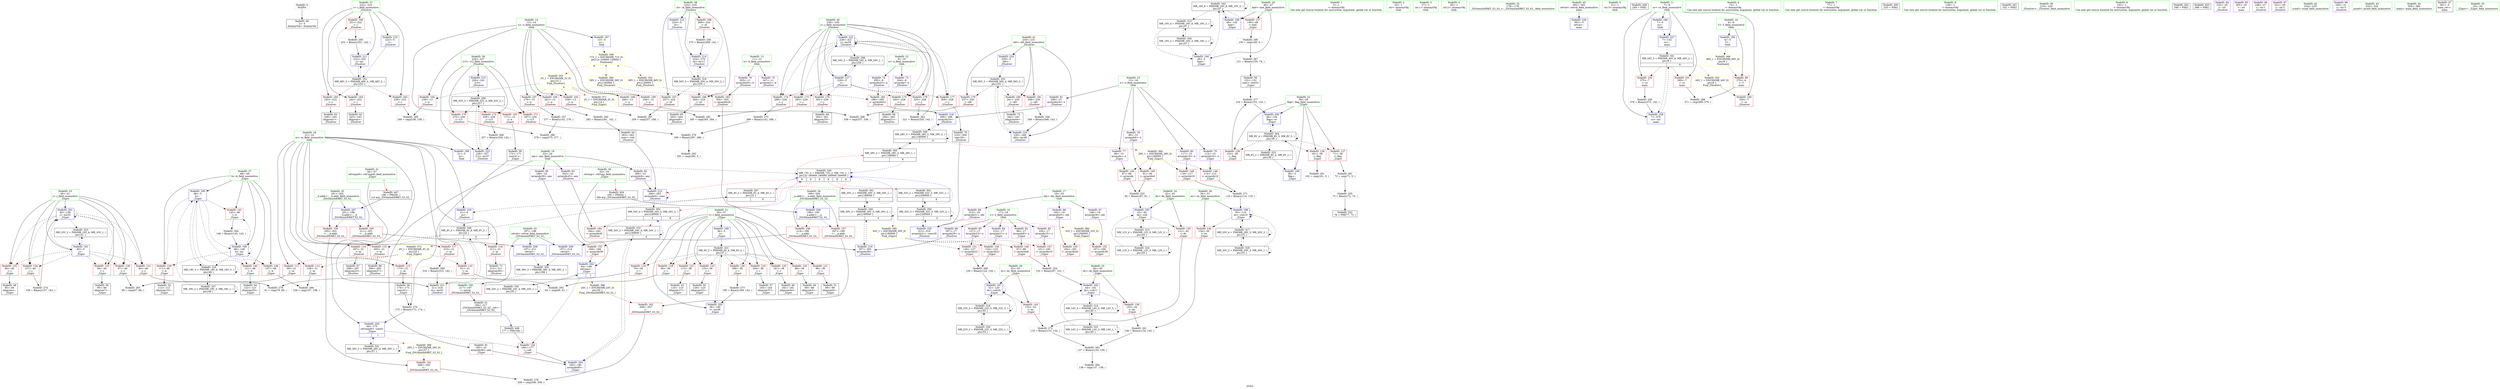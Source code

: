 digraph "SVFG" {
	label="SVFG";

	Node0x55a63bb6c950 [shape=record,color=grey,label="{NodeID: 0\nNullPtr}"];
	Node0x55a63bb6c950 -> Node0x55a63bb9ac70[style=solid];
	Node0x55a63bbcc110 [shape=record,color=yellow,style=double,label="{NodeID: 360\n58V_1 = ENCHI(MR_58V_0)\npts\{100000 \}\nFun[_Z5solvev]}"];
	Node0x55a63bbcc110 -> Node0x55a63bba3b60[style=dashed];
	Node0x55a63bbac100 [shape=record,color=grey,label="{NodeID: 277\n154 = Binary(153, 152, )\n}"];
	Node0x55a63bbac100 -> Node0x55a63bb9ebe0[style=solid];
	Node0x55a63bb9e700 [shape=record,color=blue,label="{NodeID: 194\n46\<--5\nbad\<--\n_Z2gov\n}"];
	Node0x55a63bb9e700 -> Node0x55a63bbc75d0[style=dashed];
	Node0x55a63bb9ba70 [shape=record,color=red,label="{NodeID: 111\n68\<--21\n\<--m\n_Z2gov\n}"];
	Node0x55a63bb9ba70 -> Node0x55a63bbaca00[style=solid];
	Node0x55a63bb99ce0 [shape=record,color=green,label="{NodeID: 28\n50\<--51\nex\<--ex_field_insensitive\n_Z2gov\n}"];
	Node0x55a63bb99ce0 -> Node0x55a63bba1ae0[style=solid];
	Node0x55a63bb99ce0 -> Node0x55a63bb9e8a0[style=solid];
	Node0x55a63bba47f0 [shape=record,color=yellow,style=double,label="{NodeID: 388\n24V_1 = ENCHI(MR_24V_0)\npts\{55 \}\nFun[_ZSt3minIxERKT_S2_S2_]}"];
	Node0x55a63bba47f0 -> Node0x55a63bba2b20[style=dashed];
	Node0x55a63bba6cb0 [shape=record,color=blue,label="{NodeID: 222\n228\<--321\nj\<--inc34\n_Z5solvev\n}"];
	Node0x55a63bba6cb0 -> Node0x55a63bba3410[style=dashed];
	Node0x55a63bba6cb0 -> Node0x55a63bba34e0[style=dashed];
	Node0x55a63bba6cb0 -> Node0x55a63bba35b0[style=dashed];
	Node0x55a63bba6cb0 -> Node0x55a63bba3680[style=dashed];
	Node0x55a63bba6cb0 -> Node0x55a63bba3750[style=dashed];
	Node0x55a63bba6cb0 -> Node0x55a63bba3820[style=dashed];
	Node0x55a63bba6cb0 -> Node0x55a63bba6cb0[style=dashed];
	Node0x55a63bba6cb0 -> Node0x55a63bbb9a10[style=dashed];
	Node0x55a63bba1870 [shape=record,color=red,label="{NodeID: 139\n111\<--48\n\<--k\n_Z2gov\n}"];
	Node0x55a63bba1870 -> Node0x55a63bb9c1a0[style=solid];
	Node0x55a63bb9c4e0 [shape=record,color=black,label="{NodeID: 56\n152\<--151\nconv\<--lnot31\n_Z2gov\n}"];
	Node0x55a63bb9c4e0 -> Node0x55a63bbac100[style=solid];
	Node0x55a63bbc4810 [shape=record,color=black,label="{NodeID: 333\nMR_56V_3 = PHI(MR_56V_4, MR_56V_2, )\npts\{231 \}\n}"];
	Node0x55a63bbc4810 -> Node0x55a63bba38f0[style=dashed];
	Node0x55a63bbc4810 -> Node0x55a63bba39c0[style=dashed];
	Node0x55a63bbc4810 -> Node0x55a63bba3a90[style=dashed];
	Node0x55a63bbc4810 -> Node0x55a63bba6f20[style=dashed];
	Node0x55a63bba2f30 [shape=record,color=red,label="{NodeID: 167\n257\<--224\n\<--i4\n_Z5solvev\n}"];
	Node0x55a63bba2f30 -> Node0x55a63bbad000[style=solid];
	Node0x55a63bb9dba0 [shape=record,color=purple,label="{NodeID: 84\n123\<--17\narrayidx21\<--y\n_Z2gov\n}"];
	Node0x55a63bb9dba0 -> Node0x55a63bba2160[style=solid];
	Node0x55a63bb7b660 [shape=record,color=green,label="{NodeID: 1\n5\<--1\n\<--dummyObj\nCan only get source location for instruction, argument, global var or function.}"];
	Node0x55a63bbcc1f0 [shape=record,color=yellow,style=double,label="{NodeID: 361\n60V_1 = ENCHI(MR_60V_0)\npts\{120000 \}\nFun[_Z5solvev]}"];
	Node0x55a63bbcc1f0 -> Node0x55a63bba3c30[style=dashed];
	Node0x55a63bbac280 [shape=record,color=grey,label="{NodeID: 278\n209 = cmp(206, 208, )\n}"];
	Node0x55a63bb9e7d0 [shape=record,color=blue,label="{NodeID: 195\n48\<--5\nk\<--\n_Z2gov\n}"];
	Node0x55a63bb9e7d0 -> Node0x55a63bba17a0[style=dashed];
	Node0x55a63bb9e7d0 -> Node0x55a63bba1870[style=dashed];
	Node0x55a63bb9e7d0 -> Node0x55a63bba1940[style=dashed];
	Node0x55a63bb9e7d0 -> Node0x55a63bba1a10[style=dashed];
	Node0x55a63bb9e7d0 -> Node0x55a63bb9eb10[style=dashed];
	Node0x55a63bb9e7d0 -> Node0x55a63bbbf310[style=dashed];
	Node0x55a63bb9bb40 [shape=record,color=red,label="{NodeID: 112\n108\<--21\n\<--m\n_Z2gov\n}"];
	Node0x55a63bb9bb40 -> Node0x55a63bbace80[style=solid];
	Node0x55a63bb99db0 [shape=record,color=green,label="{NodeID: 29\n52\<--53\ney\<--ey_field_insensitive\n_Z2gov\n}"];
	Node0x55a63bb99db0 -> Node0x55a63bba1bb0[style=solid];
	Node0x55a63bb99db0 -> Node0x55a63bb9e970[style=solid];
	Node0x55a63bba4900 [shape=record,color=yellow,style=double,label="{NodeID: 389\n26V_1 = ENCHI(MR_26V_0)\npts\{57 \}\nFun[_ZSt3minIxERKT_S2_S2_]}"];
	Node0x55a63bba4900 -> Node0x55a63bba2a50[style=dashed];
	Node0x55a63bba6d80 [shape=record,color=blue,label="{NodeID: 223\n226\<--327\ni13\<--inc37\n_Z5solvev\n}"];
	Node0x55a63bba6d80 -> Node0x55a63bbb9510[style=dashed];
	Node0x55a63bba1940 [shape=record,color=red,label="{NodeID: 140\n121\<--48\n\<--k\n_Z2gov\n}"];
	Node0x55a63bba1940 -> Node0x55a63bb9c340[style=solid];
	Node0x55a63bb9c5b0 [shape=record,color=black,label="{NodeID: 57\n165\<--164\nidxprom37\<--\n_Z2gov\n}"];
	Node0x55a63bbc4d10 [shape=record,color=black,label="{NodeID: 334\nMR_38V_3 = PHI(MR_38V_4, MR_38V_2, )\npts\{198 \}\n}"];
	Node0x55a63bbc4d10 -> Node0x55a63bba2640[style=dashed];
	Node0x55a63bba3000 [shape=record,color=red,label="{NodeID: 168\n264\<--224\n\<--i4\n_Z5solvev\n}"];
	Node0x55a63bba3000 -> Node0x55a63bb9cc30[style=solid];
	Node0x55a63bb9dc70 [shape=record,color=purple,label="{NodeID: 85\n127\<--17\narrayidx23\<--y\n_Z2gov\n}"];
	Node0x55a63bb9dc70 -> Node0x55a63bba2230[style=solid];
	Node0x55a63bb6f220 [shape=record,color=green,label="{NodeID: 2\n25\<--1\n.str\<--dummyObj\nGlob }"];
	Node0x55a63bbac400 [shape=record,color=grey,label="{NodeID: 279\n81 = cmp(79, 80, )\n}"];
	Node0x55a63bb9e8a0 [shape=record,color=blue,label="{NodeID: 196\n50\<--119\nex\<--sub19\n_Z2gov\n}"];
	Node0x55a63bb9e8a0 -> Node0x55a63bba1ae0[style=dashed];
	Node0x55a63bb9e8a0 -> Node0x55a63bb9e8a0[style=dashed];
	Node0x55a63bb9e8a0 -> Node0x55a63bbbf810[style=dashed];
	Node0x55a63bb9bc10 [shape=record,color=red,label="{NodeID: 113\n173\<--21\n\<--m\n_Z2gov\n}"];
	Node0x55a63bb9bc10 -> Node0x55a63bb9c750[style=solid];
	Node0x55a63bb99e80 [shape=record,color=green,label="{NodeID: 30\n54\<--55\nref.tmp\<--ref.tmp_field_insensitive\n_Z2gov\n|{|<s1>1}}"];
	Node0x55a63bb99e80 -> Node0x55a63bb9ed80[style=solid];
	Node0x55a63bb99e80:s1 -> Node0x55a63bbebe10[style=solid,color=red];
	Node0x55a63bba6e50 [shape=record,color=blue,label="{NodeID: 224\n230\<--5\ni40\<--\n_Z5solvev\n}"];
	Node0x55a63bba6e50 -> Node0x55a63bbc4810[style=dashed];
	Node0x55a63bba1a10 [shape=record,color=red,label="{NodeID: 141\n145\<--48\n\<--k\n_Z2gov\n}"];
	Node0x55a63bba1a10 -> Node0x55a63bbaad80[style=solid];
	Node0x55a63bb9c680 [shape=record,color=black,label="{NodeID: 58\n172\<--171\nconv41\<--\n_Z2gov\n}"];
	Node0x55a63bb9c680 -> Node0x55a63bbab680[style=solid];
	Node0x55a63b86b0e0 [shape=record,color=black,label="{NodeID: 252\n76 = PHI(77, 73, )\n}"];
	Node0x55a63bba30d0 [shape=record,color=red,label="{NodeID: 169\n269\<--224\n\<--i4\n_Z5solvev\n}"];
	Node0x55a63bba30d0 -> Node0x55a63bbaa180[style=solid];
	Node0x55a63bb9dd40 [shape=record,color=purple,label="{NodeID: 86\n307\<--17\narrayidx28\<--y\n_Z5solvev\n}"];
	Node0x55a63bb9dd40 -> Node0x55a63bba6a40[style=solid];
	Node0x55a63bb7b240 [shape=record,color=green,label="{NodeID: 3\n27\<--1\n.str.1\<--dummyObj\nGlob }"];
	Node0x55a63bbac580 [shape=record,color=grey,label="{NodeID: 280\n278 = cmp(275, 277, )\n}"];
	Node0x55a63bb9e970 [shape=record,color=blue,label="{NodeID: 197\n52\<--129\ney\<--sub24\n_Z2gov\n}"];
	Node0x55a63bb9e970 -> Node0x55a63bba1bb0[style=dashed];
	Node0x55a63bb9e970 -> Node0x55a63bb9e970[style=dashed];
	Node0x55a63bb9e970 -> Node0x55a63bbbfd10[style=dashed];
	Node0x55a63bb9bce0 [shape=record,color=red,label="{NodeID: 114\n297\<--21\n\<--m\n_Z5solvev\n}"];
	Node0x55a63bb9bce0 -> Node0x55a63bb9cdd0[style=solid];
	Node0x55a63bb99f50 [shape=record,color=green,label="{NodeID: 31\n56\<--57\nref.tmp40\<--ref.tmp40_field_insensitive\n_Z2gov\n|{|<s1>1}}"];
	Node0x55a63bb99f50 -> Node0x55a63bb9ee50[style=solid];
	Node0x55a63bb99f50:s1 -> Node0x55a63bbeb500[style=solid,color=red];
	Node0x55a63bba6f20 [shape=record,color=blue,label="{NodeID: 225\n230\<--349\ni40\<--inc48\n_Z5solvev\n}"];
	Node0x55a63bba6f20 -> Node0x55a63bbc4810[style=dashed];
	Node0x55a63bba1ae0 [shape=record,color=red,label="{NodeID: 142\n134\<--50\n\<--ex\n_Z2gov\n}"];
	Node0x55a63bba1ae0 -> Node0x55a63bbaa900[style=solid];
	Node0x55a63bb9c750 [shape=record,color=black,label="{NodeID: 59\n174\<--173\nconv42\<--\n_Z2gov\n}"];
	Node0x55a63bb9c750 -> Node0x55a63bbab680[style=solid];
	Node0x55a63bba00f0 [shape=record,color=grey,label="{NodeID: 253\n92 = Binary(87, 91, )\n}"];
	Node0x55a63bba00f0 -> Node0x55a63bb9e560[style=solid];
	Node0x55a63bba31a0 [shape=record,color=red,label="{NodeID: 170\n275\<--226\n\<--i13\n_Z5solvev\n}"];
	Node0x55a63bba31a0 -> Node0x55a63bbac580[style=solid];
	Node0x55a63bb9de10 [shape=record,color=purple,label="{NodeID: 87\n166\<--19\narrayidx38\<--idx\n_Z2gov\n}"];
	Node0x55a63bb9de10 -> Node0x55a63bba2300[style=solid];
	Node0x55a63bb7b2d0 [shape=record,color=green,label="{NodeID: 4\n29\<--1\n.str.2\<--dummyObj\nGlob }"];
	Node0x55a63bbeb500 [shape=record,color=black,label="{NodeID: 447\n196 = PHI(56, )\n1st arg _ZSt3minIxERKT_S2_S2_ }"];
	Node0x55a63bbeb500 -> Node0x55a63bb9f190[style=solid];
	Node0x55a63bbac700 [shape=record,color=grey,label="{NodeID: 281\n72 = cmp(71, 5, )\n}"];
	Node0x55a63bbac700 -> Node0x55a63bba03f0[style=solid];
	Node0x55a63bb9ea40 [shape=record,color=blue,label="{NodeID: 198\n46\<--142\nbad\<--\n_Z2gov\n}"];
	Node0x55a63bb9ea40 -> Node0x55a63bbc75d0[style=dashed];
	Node0x55a63bb9bdb0 [shape=record,color=red,label="{NodeID: 115\n305\<--21\n\<--m\n_Z5solvev\n}"];
	Node0x55a63bb9bdb0 -> Node0x55a63bb9cf70[style=solid];
	Node0x55a63bb9a020 [shape=record,color=green,label="{NodeID: 32\n178\<--179\n_ZSt3minIxERKT_S2_S2_\<--_ZSt3minIxERKT_S2_S2__field_insensitive\n}"];
	Node0x55a63bba6ff0 [shape=record,color=blue,label="{NodeID: 226\n362\<--5\nretval\<--\nmain\n}"];
	Node0x55a63bba1bb0 [shape=record,color=red,label="{NodeID: 143\n132\<--52\n\<--ey\n_Z2gov\n}"];
	Node0x55a63bba1bb0 -> Node0x55a63bbab980[style=solid];
	Node0x55a63bb9c820 [shape=record,color=black,label="{NodeID: 60\n182\<--181\nidxprom44\<--\n_Z2gov\n}"];
	Node0x55a63bba0270 [shape=record,color=grey,label="{NodeID: 254\n102 = Binary(97, 101, )\n}"];
	Node0x55a63bba0270 -> Node0x55a63bb9e630[style=solid];
	Node0x55a63bba3270 [shape=record,color=red,label="{NodeID: 171\n287\<--226\n\<--i13\n_Z5solvev\n}"];
	Node0x55a63bba3270 -> Node0x55a63bbabf80[style=solid];
	Node0x55a63bb9dee0 [shape=record,color=purple,label="{NodeID: 88\n183\<--19\narrayidx45\<--idx\n_Z2gov\n}"];
	Node0x55a63bb9dee0 -> Node0x55a63bba2570[style=solid];
	Node0x55a63bb98c40 [shape=record,color=green,label="{NodeID: 5\n31\<--1\n.str.3\<--dummyObj\nGlob }"];
	Node0x55a63bbeb900 [shape=record,color=black,label="{NodeID: 448\n249 = PHI()\n}"];
	Node0x55a63bbac880 [shape=record,color=grey,label="{NodeID: 282\n285 = cmp(283, 284, )\n}"];
	Node0x55a63bb9eb10 [shape=record,color=blue,label="{NodeID: 199\n48\<--146\nk\<--inc\n_Z2gov\n}"];
	Node0x55a63bb9eb10 -> Node0x55a63bba17a0[style=dashed];
	Node0x55a63bb9eb10 -> Node0x55a63bba1870[style=dashed];
	Node0x55a63bb9eb10 -> Node0x55a63bba1940[style=dashed];
	Node0x55a63bb9eb10 -> Node0x55a63bba1a10[style=dashed];
	Node0x55a63bb9eb10 -> Node0x55a63bb9eb10[style=dashed];
	Node0x55a63bb9eb10 -> Node0x55a63bbbf310[style=dashed];
	Node0x55a63bba05c0 [shape=record,color=red,label="{NodeID: 116\n311\<--21\n\<--m\n_Z5solvev\n}"];
	Node0x55a63bba05c0 -> Node0x55a63bb9d110[style=solid];
	Node0x55a63bb9a120 [shape=record,color=green,label="{NodeID: 33\n197\<--198\nretval\<--retval_field_insensitive\n_ZSt3minIxERKT_S2_S2_\n}"];
	Node0x55a63bb9a120 -> Node0x55a63bba2640[style=solid];
	Node0x55a63bb9a120 -> Node0x55a63bb9f260[style=solid];
	Node0x55a63bb9a120 -> Node0x55a63bb9f330[style=solid];
	Node0x55a63bba70c0 [shape=record,color=blue,label="{NodeID: 227\n7\<--142\ncs\<--\nmain\n}"];
	Node0x55a63bba70c0 -> Node0x55a63bbc70d0[style=dashed];
	Node0x55a63bba1c80 [shape=record,color=red,label="{NodeID: 144\n87\<--86\n\<--arrayidx\n_Z2gov\n}"];
	Node0x55a63bba1c80 -> Node0x55a63bba00f0[style=solid];
	Node0x55a63bb9c8f0 [shape=record,color=black,label="{NodeID: 61\n194\<--217\n_ZSt3minIxERKT_S2_S2__ret\<--\n_ZSt3minIxERKT_S2_S2_\n|{<s0>1}}"];
	Node0x55a63bb9c8f0:s0 -> Node0x55a63bbeb9d0[style=solid,color=blue];
	Node0x55a63bba03f0 [shape=record,color=grey,label="{NodeID: 255\n73 = Binary(72, 74, )\n}"];
	Node0x55a63bba03f0 -> Node0x55a63b86b0e0[style=solid];
	Node0x55a63bba3340 [shape=record,color=red,label="{NodeID: 172\n326\<--226\n\<--i13\n_Z5solvev\n}"];
	Node0x55a63bba3340 -> Node0x55a63bbab380[style=solid];
	Node0x55a63bb9dfb0 [shape=record,color=purple,label="{NodeID: 89\n313\<--19\narrayidx31\<--idx\n_Z5solvev\n}"];
	Node0x55a63bb9dfb0 -> Node0x55a63bba6b10[style=solid];
	Node0x55a63bb98cd0 [shape=record,color=green,label="{NodeID: 6\n74\<--1\n\<--dummyObj\nCan only get source location for instruction, argument, global var or function.}"];
	Node0x55a63bbeb9d0 [shape=record,color=black,label="{NodeID: 449\n177 = PHI(194, )\n}"];
	Node0x55a63bbeb9d0 -> Node0x55a63bba24a0[style=solid];
	Node0x55a63bbcc650 [shape=record,color=yellow,style=double,label="{NodeID: 366\n66V_1 = ENCHI(MR_66V_0)\npts\{6 \}\nFun[main]}"];
	Node0x55a63bbcc650 -> Node0x55a63bb9b0b0[style=dashed];
	Node0x55a63bbaca00 [shape=record,color=grey,label="{NodeID: 283\n69 = cmp(67, 68, )\n}"];
	Node0x55a63bb9ebe0 [shape=record,color=blue,label="{NodeID: 200\n38\<--154\nflag\<--or\n_Z2gov\n}"];
	Node0x55a63bb9ebe0 -> Node0x55a63bbbb710[style=dashed];
	Node0x55a63bba0690 [shape=record,color=red,label="{NodeID: 117\n315\<--21\n\<--m\n_Z5solvev\n}"];
	Node0x55a63bba0690 -> Node0x55a63bbab500[style=solid];
	Node0x55a63bb9a1f0 [shape=record,color=green,label="{NodeID: 34\n199\<--200\n__a.addr\<--__a.addr_field_insensitive\n_ZSt3minIxERKT_S2_S2_\n}"];
	Node0x55a63bb9a1f0 -> Node0x55a63bba2710[style=solid];
	Node0x55a63bb9a1f0 -> Node0x55a63bba27e0[style=solid];
	Node0x55a63bb9a1f0 -> Node0x55a63bb9f0c0[style=solid];
	Node0x55a63bba7190 [shape=record,color=blue,label="{NodeID: 228\n7\<--376\ncs\<--inc\nmain\n}"];
	Node0x55a63bba7190 -> Node0x55a63bbc70d0[style=dashed];
	Node0x55a63bba1d50 [shape=record,color=red,label="{NodeID: 145\n91\<--90\n\<--arrayidx6\n_Z2gov\n}"];
	Node0x55a63bba1d50 -> Node0x55a63bba00f0[style=solid];
	Node0x55a63bb9c9c0 [shape=record,color=black,label="{NodeID: 62\n243\<--242\nidxprom\<--\n_Z5solvev\n}"];
	Node0x55a63bbaa180 [shape=record,color=grey,label="{NodeID: 256\n270 = Binary(269, 142, )\n}"];
	Node0x55a63bbaa180 -> Node0x55a63bba6630[style=solid];
	Node0x55a63bba3410 [shape=record,color=red,label="{NodeID: 173\n283\<--228\n\<--j\n_Z5solvev\n}"];
	Node0x55a63bba3410 -> Node0x55a63bbac880[style=solid];
	Node0x55a63bb9e080 [shape=record,color=purple,label="{NodeID: 90\n168\<--23\narrayidx39\<--ans\n_Z2gov\n}"];
	Node0x55a63bb9e080 -> Node0x55a63bba23d0[style=solid];
	Node0x55a63bb98d60 [shape=record,color=green,label="{NodeID: 7\n77\<--1\n\<--dummyObj\nCan only get source location for instruction, argument, global var or function.}"];
	Node0x55a63bbebad0 [shape=record,color=black,label="{NodeID: 450\n233 = PHI()\n}"];
	Node0x55a63bbacb80 [shape=record,color=grey,label="{NodeID: 284\n138 = cmp(137, 139, )\n}"];
	Node0x55a63bb9ecb0 [shape=record,color=blue,label="{NodeID: 201\n40\<--158\nj\<--inc33\n_Z2gov\n}"];
	Node0x55a63bb9ecb0 -> Node0x55a63bba1120[style=dashed];
	Node0x55a63bb9ecb0 -> Node0x55a63bba11f0[style=dashed];
	Node0x55a63bb9ecb0 -> Node0x55a63bba12c0[style=dashed];
	Node0x55a63bb9ecb0 -> Node0x55a63bba1390[style=dashed];
	Node0x55a63bb9ecb0 -> Node0x55a63bba1460[style=dashed];
	Node0x55a63bb9ecb0 -> Node0x55a63bb9ecb0[style=dashed];
	Node0x55a63bb9ecb0 -> Node0x55a63bbc1610[style=dashed];
	Node0x55a63bba0760 [shape=record,color=red,label="{NodeID: 118\n60\<--36\n\<--i\n_Z2gov\n}"];
	Node0x55a63bba0760 -> Node0x55a63bbad900[style=solid];
	Node0x55a63bb9a2c0 [shape=record,color=green,label="{NodeID: 35\n201\<--202\n__b.addr\<--__b.addr_field_insensitive\n_ZSt3minIxERKT_S2_S2_\n}"];
	Node0x55a63bb9a2c0 -> Node0x55a63bba28b0[style=solid];
	Node0x55a63bb9a2c0 -> Node0x55a63bba2980[style=solid];
	Node0x55a63bb9a2c0 -> Node0x55a63bb9f190[style=solid];
	Node0x55a63bba1e20 [shape=record,color=red,label="{NodeID: 146\n97\<--96\n\<--arrayidx8\n_Z2gov\n}"];
	Node0x55a63bba1e20 -> Node0x55a63bba0270[style=solid];
	Node0x55a63bb9ca90 [shape=record,color=black,label="{NodeID: 63\n246\<--245\nidxprom1\<--\n_Z5solvev\n}"];
	Node0x55a63bbc6b10 [shape=record,color=black,label="{NodeID: 340\nMR_73V_2 = PHI(MR_73V_3, MR_73V_1, )\npts\{22 160000 180000 200000 240000 \}\n|{<s0>8|<s1>8|<s2>8|<s3>8|<s4>8|<s5>8}}"];
	Node0x55a63bbc6b10:s0 -> Node0x55a63bba6560[style=dashed,color=red];
	Node0x55a63bbc6b10:s1 -> Node0x55a63bbb9010[style=dashed,color=red];
	Node0x55a63bbc6b10:s2 -> Node0x55a63bbb9f10[style=dashed,color=red];
	Node0x55a63bbc6b10:s3 -> Node0x55a63bbba410[style=dashed,color=red];
	Node0x55a63bbc6b10:s4 -> Node0x55a63bbbb120[style=dashed,color=red];
	Node0x55a63bbc6b10:s5 -> Node0x55a63bbbb210[style=dashed,color=red];
	Node0x55a63bbaa300 [shape=record,color=grey,label="{NodeID: 257\n277 = Binary(142, 276, )\n}"];
	Node0x55a63bbaa300 -> Node0x55a63bbac580[style=solid];
	Node0x55a63bba34e0 [shape=record,color=red,label="{NodeID: 174\n288\<--228\n\<--j\n_Z5solvev\n}"];
	Node0x55a63bba34e0 -> Node0x55a63bbabe00[style=solid];
	Node0x55a63bb9e150 [shape=record,color=purple,label="{NodeID: 91\n185\<--23\narrayidx46\<--ans\n_Z2gov\n}"];
	Node0x55a63bb9e150 -> Node0x55a63bb9ef20[style=solid];
	Node0x55a63bb98df0 [shape=record,color=green,label="{NodeID: 8\n139\<--1\n\<--dummyObj\nCan only get source location for instruction, argument, global var or function.}"];
	Node0x55a63bbebba0 [shape=record,color=black,label="{NodeID: 451\n332 = PHI()\n}"];
	Node0x55a63bbacd00 [shape=record,color=grey,label="{NodeID: 285\n240 = cmp(238, 239, )\n}"];
	Node0x55a63bb9ed80 [shape=record,color=blue,label="{NodeID: 202\n54\<--169\nref.tmp\<--\n_Z2gov\n|{|<s2>1}}"];
	Node0x55a63bb9ed80 -> Node0x55a63bba24a0[style=dashed];
	Node0x55a63bb9ed80 -> Node0x55a63bbc3910[style=dashed];
	Node0x55a63bb9ed80:s2 -> Node0x55a63bba47f0[style=dashed,color=red];
	Node0x55a63bba0830 [shape=record,color=red,label="{NodeID: 119\n79\<--36\n\<--i\n_Z2gov\n}"];
	Node0x55a63bba0830 -> Node0x55a63bbac400[style=solid];
	Node0x55a63bb9a390 [shape=record,color=green,label="{NodeID: 36\n219\<--220\n_Z5solvev\<--_Z5solvev_field_insensitive\n}"];
	Node0x55a63bbbe410 [shape=record,color=black,label="{NodeID: 313\nMR_12V_4 = PHI(MR_12V_5, MR_12V_3, )\npts\{43 \}\n}"];
	Node0x55a63bbbe410 -> Node0x55a63bb9e560[style=dashed];
	Node0x55a63bbbe410 -> Node0x55a63bbbe410[style=dashed];
	Node0x55a63bbbe410 -> Node0x55a63bbc1b10[style=dashed];
	Node0x55a63bba1ef0 [shape=record,color=red,label="{NodeID: 147\n101\<--100\n\<--arrayidx10\n_Z2gov\n}"];
	Node0x55a63bba1ef0 -> Node0x55a63bba0270[style=solid];
	Node0x55a63bb9cb60 [shape=record,color=black,label="{NodeID: 64\n263\<--262\nconv\<--sub\n_Z5solvev\n}"];
	Node0x55a63bb9cb60 -> Node0x55a63bba6560[style=solid];
	Node0x55a63bbc70d0 [shape=record,color=black,label="{NodeID: 341\nMR_44V_3 = PHI(MR_44V_4, MR_44V_2, )\npts\{8 \}\n|{|<s3>8}}"];
	Node0x55a63bbc70d0 -> Node0x55a63bb9b250[style=dashed];
	Node0x55a63bbc70d0 -> Node0x55a63bb9b320[style=dashed];
	Node0x55a63bbc70d0 -> Node0x55a63bba7190[style=dashed];
	Node0x55a63bbc70d0:s3 -> Node0x55a63bbbaf00[style=dashed,color=red];
	Node0x55a63bbaa480 [shape=record,color=grey,label="{NodeID: 258\n349 = Binary(348, 142, )\n}"];
	Node0x55a63bbaa480 -> Node0x55a63bba6f20[style=solid];
	Node0x55a63bba35b0 [shape=record,color=red,label="{NodeID: 175\n293\<--228\n\<--j\n_Z5solvev\n}"];
	Node0x55a63bba35b0 -> Node0x55a63bb9cd00[style=solid];
	Node0x55a63bb9e220 [shape=record,color=purple,label="{NodeID: 92\n266\<--23\narrayidx9\<--ans\n_Z5solvev\n}"];
	Node0x55a63bb9e220 -> Node0x55a63bba6560[style=solid];
	Node0x55a63bb98e80 [shape=record,color=green,label="{NodeID: 9\n142\<--1\n\<--dummyObj\nCan only get source location for instruction, argument, global var or function.}"];
	Node0x55a63bbebc70 [shape=record,color=black,label="{NodeID: 452\n346 = PHI()\n}"];
	Node0x55a63bbcc920 [shape=record,color=yellow,style=double,label="{NodeID: 369\n71V_1 = ENCHI(MR_71V_0)\npts\{14 100000 120000 \}\nFun[main]|{<s0>8|<s1>8|<s2>8}}"];
	Node0x55a63bbcc920:s0 -> Node0x55a63bbbb010[style=dashed,color=red];
	Node0x55a63bbcc920:s1 -> Node0x55a63bbcc110[style=dashed,color=red];
	Node0x55a63bbcc920:s2 -> Node0x55a63bbcc1f0[style=dashed,color=red];
	Node0x55a63bbace80 [shape=record,color=grey,label="{NodeID: 286\n109 = cmp(107, 108, )\n}"];
	Node0x55a63bb9ee50 [shape=record,color=blue,label="{NodeID: 203\n56\<--175\nref.tmp40\<--sub43\n_Z2gov\n|{|<s2>1}}"];
	Node0x55a63bb9ee50 -> Node0x55a63bba24a0[style=dashed];
	Node0x55a63bb9ee50 -> Node0x55a63bbc3e10[style=dashed];
	Node0x55a63bb9ee50:s2 -> Node0x55a63bba4900[style=dashed,color=red];
	Node0x55a63bba0900 [shape=record,color=red,label="{NodeID: 120\n88\<--36\n\<--i\n_Z2gov\n}"];
	Node0x55a63bba0900 -> Node0x55a63bb9bf30[style=solid];
	Node0x55a63bb9a490 [shape=record,color=green,label="{NodeID: 37\n222\<--223\ni\<--i_field_insensitive\n_Z5solvev\n}"];
	Node0x55a63bb9a490 -> Node0x55a63bba2bf0[style=solid];
	Node0x55a63bb9a490 -> Node0x55a63bba2cc0[style=solid];
	Node0x55a63bb9a490 -> Node0x55a63bba2d90[style=solid];
	Node0x55a63bb9a490 -> Node0x55a63bba2e60[style=solid];
	Node0x55a63bb9a490 -> Node0x55a63bb9f400[style=solid];
	Node0x55a63bb9a490 -> Node0x55a63bb9f4d0[style=solid];
	Node0x55a63bbbe910 [shape=record,color=black,label="{NodeID: 314\nMR_14V_4 = PHI(MR_14V_5, MR_14V_3, )\npts\{45 \}\n}"];
	Node0x55a63bbbe910 -> Node0x55a63bb9e630[style=dashed];
	Node0x55a63bbbe910 -> Node0x55a63bbbe910[style=dashed];
	Node0x55a63bbbe910 -> Node0x55a63bbc2010[style=dashed];
	Node0x55a63bba1fc0 [shape=record,color=red,label="{NodeID: 148\n114\<--113\n\<--arrayidx16\n_Z2gov\n}"];
	Node0x55a63bba1fc0 -> Node0x55a63bbab800[style=solid];
	Node0x55a63bb9cc30 [shape=record,color=black,label="{NodeID: 65\n265\<--264\nidxprom8\<--\n_Z5solvev\n}"];
	Node0x55a63bbc75d0 [shape=record,color=black,label="{NodeID: 342\nMR_16V_6 = PHI(MR_16V_8, MR_16V_5, )\npts\{47 \}\n}"];
	Node0x55a63bbc75d0 -> Node0x55a63bba16d0[style=dashed];
	Node0x55a63bbc75d0 -> Node0x55a63bb9ea40[style=dashed];
	Node0x55a63bbc75d0 -> Node0x55a63bbbee10[style=dashed];
	Node0x55a63bbc75d0 -> Node0x55a63bbc75d0[style=dashed];
	Node0x55a63bbaa600 [shape=record,color=grey,label="{NodeID: 259\n376 = Binary(375, 142, )\n}"];
	Node0x55a63bbaa600 -> Node0x55a63bba7190[style=solid];
	Node0x55a63bba3680 [shape=record,color=red,label="{NodeID: 176\n301\<--228\n\<--j\n_Z5solvev\n}"];
	Node0x55a63bba3680 -> Node0x55a63bb9cea0[style=solid];
	Node0x55a63bb9e2f0 [shape=record,color=purple,label="{NodeID: 93\n343\<--23\narrayidx45\<--ans\n_Z5solvev\n}"];
	Node0x55a63bb9e2f0 -> Node0x55a63bba3d00[style=solid];
	Node0x55a63bb98f10 [shape=record,color=green,label="{NodeID: 10\n4\<--6\nT\<--T_field_insensitive\nGlob }"];
	Node0x55a63bb98f10 -> Node0x55a63bb9b0b0[style=solid];
	Node0x55a63bb98f10 -> Node0x55a63bba3dd0[style=solid];
	Node0x55a63bbebd40 [shape=record,color=black,label="{NodeID: 453\n366 = PHI()\n}"];
	Node0x55a63bbad000 [shape=record,color=grey,label="{NodeID: 287\n259 = cmp(257, 258, )\n}"];
	Node0x55a63bb9ef20 [shape=record,color=blue,label="{NodeID: 204\n185\<--180\narrayidx46\<--\n_Z2gov\n}"];
	Node0x55a63bb9ef20 -> Node0x55a63bbc4310[style=dashed];
	Node0x55a63bba09d0 [shape=record,color=red,label="{NodeID: 121\n98\<--36\n\<--i\n_Z2gov\n}"];
	Node0x55a63bba09d0 -> Node0x55a63bb9c0d0[style=solid];
	Node0x55a63bb9a560 [shape=record,color=green,label="{NodeID: 38\n224\<--225\ni4\<--i4_field_insensitive\n_Z5solvev\n}"];
	Node0x55a63bb9a560 -> Node0x55a63bba2f30[style=solid];
	Node0x55a63bb9a560 -> Node0x55a63bba3000[style=solid];
	Node0x55a63bb9a560 -> Node0x55a63bba30d0[style=solid];
	Node0x55a63bb9a560 -> Node0x55a63bba6490[style=solid];
	Node0x55a63bb9a560 -> Node0x55a63bba6630[style=solid];
	Node0x55a63bbbee10 [shape=record,color=black,label="{NodeID: 315\nMR_16V_4 = PHI(MR_16V_6, MR_16V_3, )\npts\{47 \}\n}"];
	Node0x55a63bbbee10 -> Node0x55a63bb9e700[style=dashed];
	Node0x55a63bbbee10 -> Node0x55a63bbbee10[style=dashed];
	Node0x55a63bbbee10 -> Node0x55a63bbc2510[style=dashed];
	Node0x55a63bba2090 [shape=record,color=red,label="{NodeID: 149\n118\<--117\n\<--arrayidx18\n_Z2gov\n}"];
	Node0x55a63bba2090 -> Node0x55a63bbab800[style=solid];
	Node0x55a63bb9cd00 [shape=record,color=black,label="{NodeID: 66\n294\<--293\nidxprom21\<--\n_Z5solvev\n}"];
	Node0x55a63bbaa780 [shape=record,color=grey,label="{NodeID: 260\n262 = Binary(261, 142, )\n}"];
	Node0x55a63bbaa780 -> Node0x55a63bb9cb60[style=solid];
	Node0x55a63bba3750 [shape=record,color=red,label="{NodeID: 177\n309\<--228\n\<--j\n_Z5solvev\n}"];
	Node0x55a63bba3750 -> Node0x55a63bb9d040[style=solid];
	Node0x55a63bb9e3c0 [shape=record,color=purple,label="{NodeID: 94\n232\<--25\n\<--.str\n_Z5solvev\n}"];
	Node0x55a63bb98fa0 [shape=record,color=green,label="{NodeID: 11\n7\<--8\ncs\<--cs_field_insensitive\nGlob }"];
	Node0x55a63bb98fa0 -> Node0x55a63bb9b180[style=solid];
	Node0x55a63bb98fa0 -> Node0x55a63bb9b250[style=solid];
	Node0x55a63bb98fa0 -> Node0x55a63bb9b320[style=solid];
	Node0x55a63bb98fa0 -> Node0x55a63bba3ed0[style=solid];
	Node0x55a63bb98fa0 -> Node0x55a63bba70c0[style=solid];
	Node0x55a63bb98fa0 -> Node0x55a63bba7190[style=solid];
	Node0x55a63bbebe10 [shape=record,color=black,label="{NodeID: 454\n195 = PHI(54, )\n0th arg _ZSt3minIxERKT_S2_S2_ }"];
	Node0x55a63bbebe10 -> Node0x55a63bb9f0c0[style=solid];
	Node0x55a63bbccc00 [shape=record,color=yellow,style=double,label="{NodeID: 371\n2V_1 = ENCHI(MR_2V_0)\npts\{14 \}\nFun[_Z2gov]}"];
	Node0x55a63bbccc00 -> Node0x55a63bb9b3f0[style=dashed];
	Node0x55a63bbad180 [shape=record,color=grey,label="{NodeID: 288\n371 = cmp(369, 370, )\n}"];
	Node0x55a63bb9eff0 [shape=record,color=blue,label="{NodeID: 205\n36\<--190\ni\<--inc49\n_Z2gov\n}"];
	Node0x55a63bb9eff0 -> Node0x55a63bbc0c10[style=dashed];
	Node0x55a63bba0aa0 [shape=record,color=red,label="{NodeID: 122\n115\<--36\n\<--i\n_Z2gov\n}"];
	Node0x55a63bba0aa0 -> Node0x55a63bb9c270[style=solid];
	Node0x55a63bb9a630 [shape=record,color=green,label="{NodeID: 39\n226\<--227\ni13\<--i13_field_insensitive\n_Z5solvev\n}"];
	Node0x55a63bb9a630 -> Node0x55a63bba31a0[style=solid];
	Node0x55a63bb9a630 -> Node0x55a63bba3270[style=solid];
	Node0x55a63bb9a630 -> Node0x55a63bba3340[style=solid];
	Node0x55a63bb9a630 -> Node0x55a63bba6700[style=solid];
	Node0x55a63bb9a630 -> Node0x55a63bba6d80[style=solid];
	Node0x55a63bbbf310 [shape=record,color=black,label="{NodeID: 316\nMR_18V_4 = PHI(MR_18V_6, MR_18V_3, )\npts\{49 \}\n}"];
	Node0x55a63bbbf310 -> Node0x55a63bb9e7d0[style=dashed];
	Node0x55a63bbbf310 -> Node0x55a63bbbf310[style=dashed];
	Node0x55a63bbbf310 -> Node0x55a63bbc2a10[style=dashed];
	Node0x55a63bba2160 [shape=record,color=red,label="{NodeID: 150\n124\<--123\n\<--arrayidx21\n_Z2gov\n}"];
	Node0x55a63bba2160 -> Node0x55a63bbab080[style=solid];
	Node0x55a63bb9cdd0 [shape=record,color=black,label="{NodeID: 67\n298\<--297\nidxprom23\<--\n_Z5solvev\n}"];
	Node0x55a63bbaa900 [shape=record,color=grey,label="{NodeID: 261\n136 = Binary(134, 135, )\n}"];
	Node0x55a63bbaa900 -> Node0x55a63bbaac00[style=solid];
	Node0x55a63bba3820 [shape=record,color=red,label="{NodeID: 178\n320\<--228\n\<--j\n_Z5solvev\n}"];
	Node0x55a63bba3820 -> Node0x55a63bbaaa80[style=solid];
	Node0x55a63bb9e490 [shape=record,color=purple,label="{NodeID: 95\n365\<--25\n\<--.str\nmain\n}"];
	Node0x55a63bb99030 [shape=record,color=green,label="{NodeID: 12\n9\<--10\na\<--a_field_insensitive\nGlob }"];
	Node0x55a63bb99030 -> Node0x55a63bb9d2b0[style=solid];
	Node0x55a63bb99030 -> Node0x55a63bb9d380[style=solid];
	Node0x55a63bbccd10 [shape=record,color=yellow,style=double,label="{NodeID: 372\n4V_1 = ENCHI(MR_4V_0)\npts\{22 \}\nFun[_Z2gov]}"];
	Node0x55a63bbccd10 -> Node0x55a63bb9b9a0[style=dashed];
	Node0x55a63bbccd10 -> Node0x55a63bb9ba70[style=dashed];
	Node0x55a63bbccd10 -> Node0x55a63bb9bb40[style=dashed];
	Node0x55a63bbccd10 -> Node0x55a63bb9bc10[style=dashed];
	Node0x55a63bbad300 [shape=record,color=grey,label="{NodeID: 289\n339 = cmp(337, 338, )\n}"];
	Node0x55a63bb9f0c0 [shape=record,color=blue,label="{NodeID: 206\n199\<--195\n__a.addr\<--__a\n_ZSt3minIxERKT_S2_S2_\n}"];
	Node0x55a63bb9f0c0 -> Node0x55a63bba2710[style=dashed];
	Node0x55a63bb9f0c0 -> Node0x55a63bba27e0[style=dashed];
	Node0x55a63bba0b70 [shape=record,color=red,label="{NodeID: 123\n125\<--36\n\<--i\n_Z2gov\n}"];
	Node0x55a63bba0b70 -> Node0x55a63bb9c410[style=solid];
	Node0x55a63bb9a700 [shape=record,color=green,label="{NodeID: 40\n228\<--229\nj\<--j_field_insensitive\n_Z5solvev\n}"];
	Node0x55a63bb9a700 -> Node0x55a63bba3410[style=solid];
	Node0x55a63bb9a700 -> Node0x55a63bba34e0[style=solid];
	Node0x55a63bb9a700 -> Node0x55a63bba35b0[style=solid];
	Node0x55a63bb9a700 -> Node0x55a63bba3680[style=solid];
	Node0x55a63bb9a700 -> Node0x55a63bba3750[style=solid];
	Node0x55a63bb9a700 -> Node0x55a63bba3820[style=solid];
	Node0x55a63bb9a700 -> Node0x55a63bba68a0[style=solid];
	Node0x55a63bb9a700 -> Node0x55a63bba6cb0[style=solid];
	Node0x55a63bbbf810 [shape=record,color=black,label="{NodeID: 317\nMR_20V_4 = PHI(MR_20V_5, MR_20V_3, )\npts\{51 \}\n}"];
	Node0x55a63bbbf810 -> Node0x55a63bb9e8a0[style=dashed];
	Node0x55a63bbbf810 -> Node0x55a63bbbf810[style=dashed];
	Node0x55a63bbbf810 -> Node0x55a63bbc2f10[style=dashed];
	Node0x55a63bba2230 [shape=record,color=red,label="{NodeID: 151\n128\<--127\n\<--arrayidx23\n_Z2gov\n}"];
	Node0x55a63bba2230 -> Node0x55a63bbab080[style=solid];
	Node0x55a63bb9cea0 [shape=record,color=black,label="{NodeID: 68\n302\<--301\nidxprom25\<--\n_Z5solvev\n}"];
	Node0x55a63bbaaa80 [shape=record,color=grey,label="{NodeID: 262\n321 = Binary(320, 142, )\n}"];
	Node0x55a63bbaaa80 -> Node0x55a63bba6cb0[style=solid];
	Node0x55a63bba38f0 [shape=record,color=red,label="{NodeID: 179\n337\<--230\n\<--i40\n_Z5solvev\n}"];
	Node0x55a63bba38f0 -> Node0x55a63bbad300[style=solid];
	Node0x55a63bb9ae40 [shape=record,color=purple,label="{NodeID: 96\n248\<--27\n\<--.str.1\n_Z5solvev\n}"];
	Node0x55a63bb990c0 [shape=record,color=green,label="{NodeID: 13\n11\<--12\nb\<--b_field_insensitive\nGlob }"];
	Node0x55a63bb990c0 -> Node0x55a63bb9d450[style=solid];
	Node0x55a63bb990c0 -> Node0x55a63bb9d520[style=solid];
	Node0x55a63bbad480 [shape=record,color=grey,label="{NodeID: 290\n150 = cmp(149, 5, )\n}"];
	Node0x55a63bbad480 -> Node0x55a63bbab200[style=solid];
	Node0x55a63bb9f190 [shape=record,color=blue,label="{NodeID: 207\n201\<--196\n__b.addr\<--__b\n_ZSt3minIxERKT_S2_S2_\n}"];
	Node0x55a63bb9f190 -> Node0x55a63bba28b0[style=dashed];
	Node0x55a63bb9f190 -> Node0x55a63bba2980[style=dashed];
	Node0x55a63bba0c40 [shape=record,color=red,label="{NodeID: 124\n164\<--36\n\<--i\n_Z2gov\n}"];
	Node0x55a63bba0c40 -> Node0x55a63bb9c5b0[style=solid];
	Node0x55a63bb9a7d0 [shape=record,color=green,label="{NodeID: 41\n230\<--231\ni40\<--i40_field_insensitive\n_Z5solvev\n}"];
	Node0x55a63bb9a7d0 -> Node0x55a63bba38f0[style=solid];
	Node0x55a63bb9a7d0 -> Node0x55a63bba39c0[style=solid];
	Node0x55a63bb9a7d0 -> Node0x55a63bba3a90[style=solid];
	Node0x55a63bb9a7d0 -> Node0x55a63bba6e50[style=solid];
	Node0x55a63bb9a7d0 -> Node0x55a63bba6f20[style=solid];
	Node0x55a63bbbfd10 [shape=record,color=black,label="{NodeID: 318\nMR_22V_4 = PHI(MR_22V_5, MR_22V_3, )\npts\{53 \}\n}"];
	Node0x55a63bbbfd10 -> Node0x55a63bb9e970[style=dashed];
	Node0x55a63bbbfd10 -> Node0x55a63bbbfd10[style=dashed];
	Node0x55a63bbbfd10 -> Node0x55a63bbc3410[style=dashed];
	Node0x55a63bba2300 [shape=record,color=red,label="{NodeID: 152\n167\<--166\n\<--arrayidx38\n_Z2gov\n}"];
	Node0x55a63bb9cf70 [shape=record,color=black,label="{NodeID: 69\n306\<--305\nidxprom27\<--\n_Z5solvev\n}"];
	Node0x55a63bbc89d0 [shape=record,color=black,label="{NodeID: 346\nMR_4V_4 = PHI(MR_4V_6, MR_4V_3, )\npts\{22 \}\n|{|<s7>4}}"];
	Node0x55a63bbc89d0 -> Node0x55a63bb9bce0[style=dashed];
	Node0x55a63bbc89d0 -> Node0x55a63bb9bdb0[style=dashed];
	Node0x55a63bbc89d0 -> Node0x55a63bba05c0[style=dashed];
	Node0x55a63bbc89d0 -> Node0x55a63bba0690[style=dashed];
	Node0x55a63bbc89d0 -> Node0x55a63bba6be0[style=dashed];
	Node0x55a63bbc89d0 -> Node0x55a63bbb9010[style=dashed];
	Node0x55a63bbc89d0 -> Node0x55a63bbc89d0[style=dashed];
	Node0x55a63bbc89d0:s7 -> Node0x55a63bbccd10[style=dashed,color=red];
	Node0x55a63bbaac00 [shape=record,color=grey,label="{NodeID: 263\n137 = Binary(133, 136, )\n}"];
	Node0x55a63bbaac00 -> Node0x55a63bbacb80[style=solid];
	Node0x55a63bba39c0 [shape=record,color=red,label="{NodeID: 180\n341\<--230\n\<--i40\n_Z5solvev\n}"];
	Node0x55a63bba39c0 -> Node0x55a63bb9d1e0[style=solid];
	Node0x55a63bb9af10 [shape=record,color=purple,label="{NodeID: 97\n331\<--29\n\<--.str.2\n_Z5solvev\n}"];
	Node0x55a63bb99150 [shape=record,color=green,label="{NodeID: 14\n13\<--14\nn\<--n_field_insensitive\nGlob }"];
	Node0x55a63bb99150 -> Node0x55a63bb9b3f0[style=solid];
	Node0x55a63bb99150 -> Node0x55a63bb9b4c0[style=solid];
	Node0x55a63bb99150 -> Node0x55a63bb9b590[style=solid];
	Node0x55a63bb99150 -> Node0x55a63bb9b660[style=solid];
	Node0x55a63bb99150 -> Node0x55a63bb9b730[style=solid];
	Node0x55a63bb99150 -> Node0x55a63bb9b800[style=solid];
	Node0x55a63bb99150 -> Node0x55a63bb9b8d0[style=solid];
	Node0x55a63bb99150 -> Node0x55a63bba3fd0[style=solid];
	Node0x55a63bbad600 [shape=record,color=grey,label="{NodeID: 291\n162 = cmp(161, 5, )\n}"];
	Node0x55a63bb9f260 [shape=record,color=blue,label="{NodeID: 208\n197\<--211\nretval\<--\n_ZSt3minIxERKT_S2_S2_\n}"];
	Node0x55a63bb9f260 -> Node0x55a63bbc4d10[style=dashed];
	Node0x55a63bba0d10 [shape=record,color=red,label="{NodeID: 125\n181\<--36\n\<--i\n_Z2gov\n}"];
	Node0x55a63bba0d10 -> Node0x55a63bb9c820[style=solid];
	Node0x55a63bb9a8a0 [shape=record,color=green,label="{NodeID: 42\n234\<--235\nscanf\<--scanf_field_insensitive\n}"];
	Node0x55a63bbc0210 [shape=record,color=black,label="{NodeID: 319\nMR_50V_3 = PHI(MR_50V_4, MR_50V_2, )\npts\{225 \}\n}"];
	Node0x55a63bbc0210 -> Node0x55a63bba2f30[style=dashed];
	Node0x55a63bbc0210 -> Node0x55a63bba3000[style=dashed];
	Node0x55a63bbc0210 -> Node0x55a63bba30d0[style=dashed];
	Node0x55a63bbc0210 -> Node0x55a63bba6630[style=dashed];
	Node0x55a63bba23d0 [shape=record,color=red,label="{NodeID: 153\n169\<--168\n\<--arrayidx39\n_Z2gov\n}"];
	Node0x55a63bba23d0 -> Node0x55a63bb9ed80[style=solid];
	Node0x55a63bb9d040 [shape=record,color=black,label="{NodeID: 70\n310\<--309\nconv29\<--\n_Z5solvev\n}"];
	Node0x55a63bb9d040 -> Node0x55a63bba6b10[style=solid];
	Node0x55a63bbaad80 [shape=record,color=grey,label="{NodeID: 264\n146 = Binary(145, 142, )\n}"];
	Node0x55a63bbaad80 -> Node0x55a63bb9eb10[style=solid];
	Node0x55a63bba3a90 [shape=record,color=red,label="{NodeID: 181\n348\<--230\n\<--i40\n_Z5solvev\n}"];
	Node0x55a63bba3a90 -> Node0x55a63bbaa480[style=solid];
	Node0x55a63bb9afe0 [shape=record,color=purple,label="{NodeID: 98\n345\<--31\n\<--.str.3\n_Z5solvev\n}"];
	Node0x55a63bb991e0 [shape=record,color=green,label="{NodeID: 15\n15\<--16\nx\<--x_field_insensitive\nGlob }"];
	Node0x55a63bb991e0 -> Node0x55a63bb9d5f0[style=solid];
	Node0x55a63bb991e0 -> Node0x55a63bb9d6c0[style=solid];
	Node0x55a63bb991e0 -> Node0x55a63bb9d790[style=solid];
	Node0x55a63bb991e0 -> Node0x55a63bb9d860[style=solid];
	Node0x55a63bb991e0 -> Node0x55a63bb9d930[style=solid];
	Node0x55a63bbad780 [shape=record,color=grey,label="{NodeID: 292\n291 = cmp(290, 5, )\n}"];
	Node0x55a63bb9f330 [shape=record,color=blue,label="{NodeID: 209\n197\<--214\nretval\<--\n_ZSt3minIxERKT_S2_S2_\n}"];
	Node0x55a63bb9f330 -> Node0x55a63bbc4d10[style=dashed];
	Node0x55a63bba0de0 [shape=record,color=red,label="{NodeID: 126\n189\<--36\n\<--i\n_Z2gov\n}"];
	Node0x55a63bba0de0 -> Node0x55a63bbabb00[style=solid];
	Node0x55a63bb9a9a0 [shape=record,color=green,label="{NodeID: 43\n333\<--334\nprintf\<--printf_field_insensitive\n}"];
	Node0x55a63bba24a0 [shape=record,color=red,label="{NodeID: 154\n180\<--177\n\<--call\n_Z2gov\n}"];
	Node0x55a63bba24a0 -> Node0x55a63bb9ef20[style=solid];
	Node0x55a63bb9d110 [shape=record,color=black,label="{NodeID: 71\n312\<--311\nidxprom30\<--\n_Z5solvev\n}"];
	Node0x55a63bbc93d0 [shape=record,color=black,label="{NodeID: 348\nMR_28V_3 = PHI(MR_28V_5, MR_28V_2, )\npts\{160000 \}\n|{|<s3>4}}"];
	Node0x55a63bbc93d0 -> Node0x55a63bba6970[style=dashed];
	Node0x55a63bbc93d0 -> Node0x55a63bbb9f10[style=dashed];
	Node0x55a63bbc93d0 -> Node0x55a63bbc93d0[style=dashed];
	Node0x55a63bbc93d0:s3 -> Node0x55a63bba4440[style=dashed,color=red];
	Node0x55a63bbaaf00 [shape=record,color=grey,label="{NodeID: 265\n252 = Binary(251, 142, )\n}"];
	Node0x55a63bbaaf00 -> Node0x55a63bb9f4d0[style=solid];
	Node0x55a63bba3b60 [shape=record,color=red,label="{NodeID: 182\n296\<--295\n\<--arrayidx22\n_Z5solvev\n}"];
	Node0x55a63bba3b60 -> Node0x55a63bba6970[style=solid];
	Node0x55a63bb9b0b0 [shape=record,color=red,label="{NodeID: 99\n370\<--4\n\<--T\nmain\n}"];
	Node0x55a63bb9b0b0 -> Node0x55a63bbad180[style=solid];
	Node0x55a63bb99270 [shape=record,color=green,label="{NodeID: 16\n17\<--18\ny\<--y_field_insensitive\nGlob }"];
	Node0x55a63bb99270 -> Node0x55a63bb9da00[style=solid];
	Node0x55a63bb99270 -> Node0x55a63bb9dad0[style=solid];
	Node0x55a63bb99270 -> Node0x55a63bb9dba0[style=solid];
	Node0x55a63bb99270 -> Node0x55a63bb9dc70[style=solid];
	Node0x55a63bb99270 -> Node0x55a63bb9dd40[style=solid];
	Node0x55a63bbad900 [shape=record,color=grey,label="{NodeID: 293\n62 = cmp(60, 61, )\n}"];
	Node0x55a63bb9f400 [shape=record,color=blue,label="{NodeID: 210\n222\<--5\ni\<--\n_Z5solvev\n}"];
	Node0x55a63bb9f400 -> Node0x55a63bbbae10[style=dashed];
	Node0x55a63bba0eb0 [shape=record,color=red,label="{NodeID: 127\n71\<--38\n\<--flag\n_Z2gov\n}"];
	Node0x55a63bba0eb0 -> Node0x55a63bbac700[style=solid];
	Node0x55a63bb9aaa0 [shape=record,color=green,label="{NodeID: 44\n359\<--360\nmain\<--main_field_insensitive\n}"];
	Node0x55a63bbc0c10 [shape=record,color=black,label="{NodeID: 321\nMR_6V_3 = PHI(MR_6V_4, MR_6V_2, )\npts\{37 \}\n}"];
	Node0x55a63bbc0c10 -> Node0x55a63bba0760[style=dashed];
	Node0x55a63bbc0c10 -> Node0x55a63bba0830[style=dashed];
	Node0x55a63bbc0c10 -> Node0x55a63bba0900[style=dashed];
	Node0x55a63bbc0c10 -> Node0x55a63bba09d0[style=dashed];
	Node0x55a63bbc0c10 -> Node0x55a63bba0aa0[style=dashed];
	Node0x55a63bbc0c10 -> Node0x55a63bba0b70[style=dashed];
	Node0x55a63bbc0c10 -> Node0x55a63bba0c40[style=dashed];
	Node0x55a63bbc0c10 -> Node0x55a63bba0d10[style=dashed];
	Node0x55a63bbc0c10 -> Node0x55a63bba0de0[style=dashed];
	Node0x55a63bbc0c10 -> Node0x55a63bb9eff0[style=dashed];
	Node0x55a63bba2570 [shape=record,color=red,label="{NodeID: 155\n184\<--183\n\<--arrayidx45\n_Z2gov\n}"];
	Node0x55a63bb9d1e0 [shape=record,color=black,label="{NodeID: 72\n342\<--341\nidxprom44\<--\n_Z5solvev\n}"];
	Node0x55a63bbc98d0 [shape=record,color=black,label="{NodeID: 349\nMR_30V_3 = PHI(MR_30V_5, MR_30V_2, )\npts\{180000 \}\n|{|<s3>4}}"];
	Node0x55a63bbc98d0 -> Node0x55a63bba6a40[style=dashed];
	Node0x55a63bbc98d0 -> Node0x55a63bbba410[style=dashed];
	Node0x55a63bbc98d0 -> Node0x55a63bbc98d0[style=dashed];
	Node0x55a63bbc98d0:s3 -> Node0x55a63bba4550[style=dashed,color=red];
	Node0x55a63bbab080 [shape=record,color=grey,label="{NodeID: 266\n129 = Binary(124, 128, )\n}"];
	Node0x55a63bbab080 -> Node0x55a63bb9e970[style=solid];
	Node0x55a63bba3c30 [shape=record,color=red,label="{NodeID: 183\n304\<--303\n\<--arrayidx26\n_Z5solvev\n}"];
	Node0x55a63bba3c30 -> Node0x55a63bba6a40[style=solid];
	Node0x55a63bb9b180 [shape=record,color=red,label="{NodeID: 100\n330\<--7\n\<--cs\n_Z5solvev\n}"];
	Node0x55a63bb99330 [shape=record,color=green,label="{NodeID: 17\n19\<--20\nidx\<--idx_field_insensitive\nGlob }"];
	Node0x55a63bb99330 -> Node0x55a63bb9de10[style=solid];
	Node0x55a63bb99330 -> Node0x55a63bb9dee0[style=solid];
	Node0x55a63bb99330 -> Node0x55a63bb9dfb0[style=solid];
	Node0x55a63bb9f4d0 [shape=record,color=blue,label="{NodeID: 211\n222\<--252\ni\<--inc\n_Z5solvev\n}"];
	Node0x55a63bb9f4d0 -> Node0x55a63bbbae10[style=dashed];
	Node0x55a63bba0f80 [shape=record,color=red,label="{NodeID: 128\n153\<--38\n\<--flag\n_Z2gov\n}"];
	Node0x55a63bba0f80 -> Node0x55a63bbac100[style=solid];
	Node0x55a63bb9aba0 [shape=record,color=green,label="{NodeID: 45\n362\<--363\nretval\<--retval_field_insensitive\nmain\n}"];
	Node0x55a63bb9aba0 -> Node0x55a63bba6ff0[style=solid];
	Node0x55a63bbc1110 [shape=record,color=black,label="{NodeID: 322\nMR_8V_2 = PHI(MR_8V_4, MR_8V_1, )\npts\{39 \}\n}"];
	Node0x55a63bbc1110 -> Node0x55a63bba42a0[style=dashed];
	Node0x55a63bba2640 [shape=record,color=red,label="{NodeID: 156\n217\<--197\n\<--retval\n_ZSt3minIxERKT_S2_S2_\n}"];
	Node0x55a63bba2640 -> Node0x55a63bb9c8f0[style=solid];
	Node0x55a63bb9d2b0 [shape=record,color=purple,label="{NodeID: 73\n244\<--9\narrayidx\<--a\n_Z5solvev\n}"];
	Node0x55a63bbba910 [shape=record,color=black,label="{NodeID: 350\nMR_32V_3 = PHI(MR_32V_5, MR_32V_2, )\npts\{200000 \}\n|{|<s3>4}}"];
	Node0x55a63bbba910 -> Node0x55a63bba6b10[style=dashed];
	Node0x55a63bbba910 -> Node0x55a63bbbb120[style=dashed];
	Node0x55a63bbba910 -> Node0x55a63bbba910[style=dashed];
	Node0x55a63bbba910:s3 -> Node0x55a63bba4630[style=dashed,color=red];
	Node0x55a63bbab200 [shape=record,color=grey,label="{NodeID: 267\n151 = Binary(150, 74, )\n}"];
	Node0x55a63bbab200 -> Node0x55a63bb9c4e0[style=solid];
	Node0x55a63bba3d00 [shape=record,color=red,label="{NodeID: 184\n344\<--343\n\<--arrayidx45\n_Z5solvev\n}"];
	Node0x55a63bb9b250 [shape=record,color=red,label="{NodeID: 101\n369\<--7\n\<--cs\nmain\n}"];
	Node0x55a63bb9b250 -> Node0x55a63bbad180[style=solid];
	Node0x55a63bb99430 [shape=record,color=green,label="{NodeID: 18\n21\<--22\nm\<--m_field_insensitive\nGlob }"];
	Node0x55a63bb99430 -> Node0x55a63bb9b9a0[style=solid];
	Node0x55a63bb99430 -> Node0x55a63bb9ba70[style=solid];
	Node0x55a63bb99430 -> Node0x55a63bb9bb40[style=solid];
	Node0x55a63bb99430 -> Node0x55a63bb9bc10[style=solid];
	Node0x55a63bb99430 -> Node0x55a63bb9bce0[style=solid];
	Node0x55a63bb99430 -> Node0x55a63bb9bdb0[style=solid];
	Node0x55a63bb99430 -> Node0x55a63bba05c0[style=solid];
	Node0x55a63bb99430 -> Node0x55a63bba0690[style=solid];
	Node0x55a63bb99430 -> Node0x55a63bba40d0[style=solid];
	Node0x55a63bb99430 -> Node0x55a63bba67d0[style=solid];
	Node0x55a63bb99430 -> Node0x55a63bba6be0[style=solid];
	Node0x55a63bba6490 [shape=record,color=blue,label="{NodeID: 212\n224\<--5\ni4\<--\n_Z5solvev\n}"];
	Node0x55a63bba6490 -> Node0x55a63bbc0210[style=dashed];
	Node0x55a63bba1050 [shape=record,color=red,label="{NodeID: 129\n161\<--38\n\<--flag\n_Z2gov\n}"];
	Node0x55a63bba1050 -> Node0x55a63bbad600[style=solid];
	Node0x55a63bb9ac70 [shape=record,color=black,label="{NodeID: 46\n2\<--3\ndummyVal\<--dummyVal\n}"];
	Node0x55a63bbc1610 [shape=record,color=black,label="{NodeID: 323\nMR_10V_2 = PHI(MR_10V_4, MR_10V_1, )\npts\{41 \}\n}"];
	Node0x55a63bbc1610 -> Node0x55a63bba4370[style=dashed];
	Node0x55a63bba2710 [shape=record,color=red,label="{NodeID: 157\n207\<--199\n\<--__a.addr\n_ZSt3minIxERKT_S2_S2_\n}"];
	Node0x55a63bba2710 -> Node0x55a63bba2b20[style=solid];
	Node0x55a63bb9d380 [shape=record,color=purple,label="{NodeID: 74\n295\<--9\narrayidx22\<--a\n_Z5solvev\n}"];
	Node0x55a63bb9d380 -> Node0x55a63bba3b60[style=solid];
	Node0x55a63bbbae10 [shape=record,color=black,label="{NodeID: 351\nMR_48V_3 = PHI(MR_48V_4, MR_48V_2, )\npts\{223 \}\n}"];
	Node0x55a63bbbae10 -> Node0x55a63bba2bf0[style=dashed];
	Node0x55a63bbbae10 -> Node0x55a63bba2cc0[style=dashed];
	Node0x55a63bbbae10 -> Node0x55a63bba2d90[style=dashed];
	Node0x55a63bbbae10 -> Node0x55a63bba2e60[style=dashed];
	Node0x55a63bbbae10 -> Node0x55a63bb9f4d0[style=dashed];
	Node0x55a63bbab380 [shape=record,color=grey,label="{NodeID: 268\n327 = Binary(326, 142, )\n}"];
	Node0x55a63bbab380 -> Node0x55a63bba6d80[style=solid];
	Node0x55a63bba3dd0 [shape=record,color=blue,label="{NodeID: 185\n4\<--5\nT\<--\nGlob }"];
	Node0x55a63bba3dd0 -> Node0x55a63bbcc650[style=dashed];
	Node0x55a63bb9b320 [shape=record,color=red,label="{NodeID: 102\n375\<--7\n\<--cs\nmain\n}"];
	Node0x55a63bb9b320 -> Node0x55a63bbaa600[style=solid];
	Node0x55a63bb99530 [shape=record,color=green,label="{NodeID: 19\n23\<--24\nans\<--ans_field_insensitive\nGlob }"];
	Node0x55a63bb99530 -> Node0x55a63bb9e080[style=solid];
	Node0x55a63bb99530 -> Node0x55a63bb9e150[style=solid];
	Node0x55a63bb99530 -> Node0x55a63bb9e220[style=solid];
	Node0x55a63bb99530 -> Node0x55a63bb9e2f0[style=solid];
	Node0x55a63bba6560 [shape=record,color=blue,label="{NodeID: 213\n266\<--263\narrayidx9\<--conv\n_Z5solvev\n}"];
	Node0x55a63bba6560 -> Node0x55a63bba6560[style=dashed];
	Node0x55a63bba6560 -> Node0x55a63bbbb210[style=dashed];
	Node0x55a63bba1120 [shape=record,color=red,label="{NodeID: 130\n67\<--40\n\<--j\n_Z2gov\n}"];
	Node0x55a63bba1120 -> Node0x55a63bbaca00[style=solid];
	Node0x55a63bb9ad70 [shape=record,color=black,label="{NodeID: 47\n361\<--5\nmain_ret\<--\nmain\n}"];
	Node0x55a63bbc1b10 [shape=record,color=black,label="{NodeID: 324\nMR_12V_2 = PHI(MR_12V_3, MR_12V_1, )\npts\{43 \}\n}"];
	Node0x55a63bbc1b10 -> Node0x55a63bb9e560[style=dashed];
	Node0x55a63bbc1b10 -> Node0x55a63bbbe410[style=dashed];
	Node0x55a63bbc1b10 -> Node0x55a63bbc1b10[style=dashed];
	Node0x55a63bba27e0 [shape=record,color=red,label="{NodeID: 158\n214\<--199\n\<--__a.addr\n_ZSt3minIxERKT_S2_S2_\n}"];
	Node0x55a63bba27e0 -> Node0x55a63bb9f330[style=solid];
	Node0x55a63bb9d450 [shape=record,color=purple,label="{NodeID: 75\n247\<--11\narrayidx2\<--b\n_Z5solvev\n}"];
	Node0x55a63bbbaf00 [shape=record,color=yellow,style=double,label="{NodeID: 352\n44V_1 = ENCHI(MR_44V_0)\npts\{8 \}\nFun[_Z5solvev]}"];
	Node0x55a63bbbaf00 -> Node0x55a63bb9b180[style=dashed];
	Node0x55a63bbab500 [shape=record,color=grey,label="{NodeID: 269\n316 = Binary(315, 142, )\n}"];
	Node0x55a63bbab500 -> Node0x55a63bba6be0[style=solid];
	Node0x55a63bba3ed0 [shape=record,color=blue,label="{NodeID: 186\n7\<--5\ncs\<--\nGlob }"];
	Node0x55a63bba3ed0 -> Node0x55a63bba70c0[style=dashed];
	Node0x55a63bb9b3f0 [shape=record,color=red,label="{NodeID: 103\n171\<--13\n\<--n\n_Z2gov\n}"];
	Node0x55a63bb9b3f0 -> Node0x55a63bb9c680[style=solid];
	Node0x55a63bb99630 [shape=record,color=green,label="{NodeID: 20\n33\<--34\n_Z2gov\<--_Z2gov_field_insensitive\n}"];
	Node0x55a63bbb9010 [shape=record,color=black,label="{NodeID: 297\nMR_4V_2 = PHI(MR_4V_4, MR_4V_1, )\npts\{22 \}\n|{|<s1>8}}"];
	Node0x55a63bbb9010 -> Node0x55a63bba67d0[style=dashed];
	Node0x55a63bbb9010:s1 -> Node0x55a63bbc6b10[style=dashed,color=blue];
	Node0x55a63bba6630 [shape=record,color=blue,label="{NodeID: 214\n224\<--270\ni4\<--inc11\n_Z5solvev\n}"];
	Node0x55a63bba6630 -> Node0x55a63bbc0210[style=dashed];
	Node0x55a63bba11f0 [shape=record,color=red,label="{NodeID: 131\n80\<--40\n\<--j\n_Z2gov\n}"];
	Node0x55a63bba11f0 -> Node0x55a63bbac400[style=solid];
	Node0x55a63bb9be60 [shape=record,color=black,label="{NodeID: 48\n85\<--84\nidxprom\<--\n_Z2gov\n}"];
	Node0x55a63bbc2010 [shape=record,color=black,label="{NodeID: 325\nMR_14V_2 = PHI(MR_14V_3, MR_14V_1, )\npts\{45 \}\n}"];
	Node0x55a63bbc2010 -> Node0x55a63bb9e630[style=dashed];
	Node0x55a63bbc2010 -> Node0x55a63bbbe910[style=dashed];
	Node0x55a63bbc2010 -> Node0x55a63bbc2010[style=dashed];
	Node0x55a63bba28b0 [shape=record,color=red,label="{NodeID: 159\n205\<--201\n\<--__b.addr\n_ZSt3minIxERKT_S2_S2_\n}"];
	Node0x55a63bba28b0 -> Node0x55a63bba2a50[style=solid];
	Node0x55a63bb9d520 [shape=record,color=purple,label="{NodeID: 76\n303\<--11\narrayidx26\<--b\n_Z5solvev\n}"];
	Node0x55a63bb9d520 -> Node0x55a63bba3c30[style=solid];
	Node0x55a63bbbb010 [shape=record,color=yellow,style=double,label="{NodeID: 353\n2V_1 = ENCHI(MR_2V_0)\npts\{14 \}\nFun[_Z5solvev]|{|<s6>4}}"];
	Node0x55a63bbbb010 -> Node0x55a63bb9b4c0[style=dashed];
	Node0x55a63bbbb010 -> Node0x55a63bb9b590[style=dashed];
	Node0x55a63bbbb010 -> Node0x55a63bb9b660[style=dashed];
	Node0x55a63bbbb010 -> Node0x55a63bb9b730[style=dashed];
	Node0x55a63bbbb010 -> Node0x55a63bb9b800[style=dashed];
	Node0x55a63bbbb010 -> Node0x55a63bb9b8d0[style=dashed];
	Node0x55a63bbbb010:s6 -> Node0x55a63bbccc00[style=dashed,color=red];
	Node0x55a63bbab680 [shape=record,color=grey,label="{NodeID: 270\n175 = Binary(172, 174, )\n}"];
	Node0x55a63bbab680 -> Node0x55a63bb9ee50[style=solid];
	Node0x55a63bba3fd0 [shape=record,color=blue,label="{NodeID: 187\n13\<--5\nn\<--\nGlob }"];
	Node0x55a63bba3fd0 -> Node0x55a63bbcc920[style=dashed];
	Node0x55a63bb9b4c0 [shape=record,color=red,label="{NodeID: 104\n239\<--13\n\<--n\n_Z5solvev\n}"];
	Node0x55a63bb9b4c0 -> Node0x55a63bbacd00[style=solid];
	Node0x55a63bb99730 [shape=record,color=green,label="{NodeID: 21\n36\<--37\ni\<--i_field_insensitive\n_Z2gov\n}"];
	Node0x55a63bb99730 -> Node0x55a63bba0760[style=solid];
	Node0x55a63bb99730 -> Node0x55a63bba0830[style=solid];
	Node0x55a63bb99730 -> Node0x55a63bba0900[style=solid];
	Node0x55a63bb99730 -> Node0x55a63bba09d0[style=solid];
	Node0x55a63bb99730 -> Node0x55a63bba0aa0[style=solid];
	Node0x55a63bb99730 -> Node0x55a63bba0b70[style=solid];
	Node0x55a63bb99730 -> Node0x55a63bba0c40[style=solid];
	Node0x55a63bb99730 -> Node0x55a63bba0d10[style=solid];
	Node0x55a63bb99730 -> Node0x55a63bba0de0[style=solid];
	Node0x55a63bb99730 -> Node0x55a63bba41d0[style=solid];
	Node0x55a63bb99730 -> Node0x55a63bb9eff0[style=solid];
	Node0x55a63bbb9510 [shape=record,color=black,label="{NodeID: 298\nMR_52V_3 = PHI(MR_52V_4, MR_52V_2, )\npts\{227 \}\n}"];
	Node0x55a63bbb9510 -> Node0x55a63bba31a0[style=dashed];
	Node0x55a63bbb9510 -> Node0x55a63bba3270[style=dashed];
	Node0x55a63bbb9510 -> Node0x55a63bba3340[style=dashed];
	Node0x55a63bbb9510 -> Node0x55a63bba6d80[style=dashed];
	Node0x55a63bba6700 [shape=record,color=blue,label="{NodeID: 215\n226\<--142\ni13\<--\n_Z5solvev\n}"];
	Node0x55a63bba6700 -> Node0x55a63bbb9510[style=dashed];
	Node0x55a63bba12c0 [shape=record,color=red,label="{NodeID: 132\n84\<--40\n\<--j\n_Z2gov\n}"];
	Node0x55a63bba12c0 -> Node0x55a63bb9be60[style=solid];
	Node0x55a63bb9bf30 [shape=record,color=black,label="{NodeID: 49\n89\<--88\nidxprom5\<--\n_Z2gov\n}"];
	Node0x55a63bbc2510 [shape=record,color=black,label="{NodeID: 326\nMR_16V_2 = PHI(MR_16V_3, MR_16V_1, )\npts\{47 \}\n}"];
	Node0x55a63bbc2510 -> Node0x55a63bb9e700[style=dashed];
	Node0x55a63bbc2510 -> Node0x55a63bbbee10[style=dashed];
	Node0x55a63bbc2510 -> Node0x55a63bbc2510[style=dashed];
	Node0x55a63bba2980 [shape=record,color=red,label="{NodeID: 160\n211\<--201\n\<--__b.addr\n_ZSt3minIxERKT_S2_S2_\n}"];
	Node0x55a63bba2980 -> Node0x55a63bb9f260[style=solid];
	Node0x55a63bb9d5f0 [shape=record,color=purple,label="{NodeID: 77\n86\<--15\narrayidx\<--x\n_Z2gov\n}"];
	Node0x55a63bb9d5f0 -> Node0x55a63bba1c80[style=solid];
	Node0x55a63bbab800 [shape=record,color=grey,label="{NodeID: 271\n119 = Binary(114, 118, )\n}"];
	Node0x55a63bbab800 -> Node0x55a63bb9e8a0[style=solid];
	Node0x55a63bba40d0 [shape=record,color=blue,label="{NodeID: 188\n21\<--5\nm\<--\nGlob }"];
	Node0x55a63bba40d0 -> Node0x55a63bbc6b10[style=dashed];
	Node0x55a63bb9b590 [shape=record,color=red,label="{NodeID: 105\n258\<--13\n\<--n\n_Z5solvev\n}"];
	Node0x55a63bb9b590 -> Node0x55a63bbad000[style=solid];
	Node0x55a63bb99800 [shape=record,color=green,label="{NodeID: 22\n38\<--39\nflag\<--flag_field_insensitive\n_Z2gov\n}"];
	Node0x55a63bb99800 -> Node0x55a63bba0eb0[style=solid];
	Node0x55a63bb99800 -> Node0x55a63bba0f80[style=solid];
	Node0x55a63bb99800 -> Node0x55a63bba1050[style=solid];
	Node0x55a63bb99800 -> Node0x55a63bba42a0[style=solid];
	Node0x55a63bb99800 -> Node0x55a63bb9ebe0[style=solid];
	Node0x55a63bbb9a10 [shape=record,color=black,label="{NodeID: 299\nMR_54V_2 = PHI(MR_54V_4, MR_54V_1, )\npts\{229 \}\n}"];
	Node0x55a63bbb9a10 -> Node0x55a63bba68a0[style=dashed];
	Node0x55a63bba67d0 [shape=record,color=blue,label="{NodeID: 216\n21\<--5\nm\<--\n_Z5solvev\n}"];
	Node0x55a63bba67d0 -> Node0x55a63bbc89d0[style=dashed];
	Node0x55a63bba1390 [shape=record,color=red,label="{NodeID: 133\n94\<--40\n\<--j\n_Z2gov\n}"];
	Node0x55a63bba1390 -> Node0x55a63bb9c000[style=solid];
	Node0x55a63bb9c000 [shape=record,color=black,label="{NodeID: 50\n95\<--94\nidxprom7\<--\n_Z2gov\n}"];
	Node0x55a63bbc2a10 [shape=record,color=black,label="{NodeID: 327\nMR_18V_2 = PHI(MR_18V_3, MR_18V_1, )\npts\{49 \}\n}"];
	Node0x55a63bbc2a10 -> Node0x55a63bb9e7d0[style=dashed];
	Node0x55a63bbc2a10 -> Node0x55a63bbbf310[style=dashed];
	Node0x55a63bbc2a10 -> Node0x55a63bbc2a10[style=dashed];
	Node0x55a63bba2a50 [shape=record,color=red,label="{NodeID: 161\n206\<--205\n\<--\n_ZSt3minIxERKT_S2_S2_\n}"];
	Node0x55a63bba2a50 -> Node0x55a63bbac280[style=solid];
	Node0x55a63bb9d6c0 [shape=record,color=purple,label="{NodeID: 78\n90\<--15\narrayidx6\<--x\n_Z2gov\n}"];
	Node0x55a63bb9d6c0 -> Node0x55a63bba1d50[style=solid];
	Node0x55a63bbab980 [shape=record,color=grey,label="{NodeID: 272\n133 = Binary(131, 132, )\n}"];
	Node0x55a63bbab980 -> Node0x55a63bbaac00[style=solid];
	Node0x55a63bba41d0 [shape=record,color=blue,label="{NodeID: 189\n36\<--5\ni\<--\n_Z2gov\n}"];
	Node0x55a63bba41d0 -> Node0x55a63bbc0c10[style=dashed];
	Node0x55a63bb9b660 [shape=record,color=red,label="{NodeID: 106\n261\<--13\n\<--n\n_Z5solvev\n}"];
	Node0x55a63bb9b660 -> Node0x55a63bbaa780[style=solid];
	Node0x55a63bb998d0 [shape=record,color=green,label="{NodeID: 23\n40\<--41\nj\<--j_field_insensitive\n_Z2gov\n}"];
	Node0x55a63bb998d0 -> Node0x55a63bba1120[style=solid];
	Node0x55a63bb998d0 -> Node0x55a63bba11f0[style=solid];
	Node0x55a63bb998d0 -> Node0x55a63bba12c0[style=solid];
	Node0x55a63bb998d0 -> Node0x55a63bba1390[style=solid];
	Node0x55a63bb998d0 -> Node0x55a63bba1460[style=solid];
	Node0x55a63bb998d0 -> Node0x55a63bba4370[style=solid];
	Node0x55a63bb998d0 -> Node0x55a63bb9ecb0[style=solid];
	Node0x55a63bbb9f10 [shape=record,color=black,label="{NodeID: 300\nMR_28V_2 = PHI(MR_28V_3, MR_28V_1, )\npts\{160000 \}\n|{|<s1>8}}"];
	Node0x55a63bbb9f10 -> Node0x55a63bbc93d0[style=dashed];
	Node0x55a63bbb9f10:s1 -> Node0x55a63bbc6b10[style=dashed,color=blue];
	Node0x55a63bba68a0 [shape=record,color=blue,label="{NodeID: 217\n228\<--5\nj\<--\n_Z5solvev\n}"];
	Node0x55a63bba68a0 -> Node0x55a63bba3410[style=dashed];
	Node0x55a63bba68a0 -> Node0x55a63bba34e0[style=dashed];
	Node0x55a63bba68a0 -> Node0x55a63bba35b0[style=dashed];
	Node0x55a63bba68a0 -> Node0x55a63bba3680[style=dashed];
	Node0x55a63bba68a0 -> Node0x55a63bba3750[style=dashed];
	Node0x55a63bba68a0 -> Node0x55a63bba3820[style=dashed];
	Node0x55a63bba68a0 -> Node0x55a63bba6cb0[style=dashed];
	Node0x55a63bba68a0 -> Node0x55a63bbb9a10[style=dashed];
	Node0x55a63bba1460 [shape=record,color=red,label="{NodeID: 134\n157\<--40\n\<--j\n_Z2gov\n}"];
	Node0x55a63bba1460 -> Node0x55a63bbabc80[style=solid];
	Node0x55a63bb9c0d0 [shape=record,color=black,label="{NodeID: 51\n99\<--98\nidxprom9\<--\n_Z2gov\n}"];
	Node0x55a63bbc2f10 [shape=record,color=black,label="{NodeID: 328\nMR_20V_2 = PHI(MR_20V_3, MR_20V_1, )\npts\{51 \}\n}"];
	Node0x55a63bbc2f10 -> Node0x55a63bb9e8a0[style=dashed];
	Node0x55a63bbc2f10 -> Node0x55a63bbbf810[style=dashed];
	Node0x55a63bbc2f10 -> Node0x55a63bbc2f10[style=dashed];
	Node0x55a63bba2b20 [shape=record,color=red,label="{NodeID: 162\n208\<--207\n\<--\n_ZSt3minIxERKT_S2_S2_\n}"];
	Node0x55a63bba2b20 -> Node0x55a63bbac280[style=solid];
	Node0x55a63bb9d790 [shape=record,color=purple,label="{NodeID: 79\n113\<--15\narrayidx16\<--x\n_Z2gov\n}"];
	Node0x55a63bb9d790 -> Node0x55a63bba1fc0[style=solid];
	Node0x55a63bbabb00 [shape=record,color=grey,label="{NodeID: 273\n190 = Binary(189, 142, )\n}"];
	Node0x55a63bbabb00 -> Node0x55a63bb9eff0[style=solid];
	Node0x55a63bba42a0 [shape=record,color=blue,label="{NodeID: 190\n38\<--5\nflag\<--\n_Z2gov\n}"];
	Node0x55a63bba42a0 -> Node0x55a63bbbb710[style=dashed];
	Node0x55a63bb9b730 [shape=record,color=red,label="{NodeID: 107\n276\<--13\n\<--n\n_Z5solvev\n}"];
	Node0x55a63bb9b730 -> Node0x55a63bbaa300[style=solid];
	Node0x55a63bb999a0 [shape=record,color=green,label="{NodeID: 24\n42\<--43\ndx\<--dx_field_insensitive\n_Z2gov\n}"];
	Node0x55a63bb999a0 -> Node0x55a63bba1530[style=solid];
	Node0x55a63bb999a0 -> Node0x55a63bb9e560[style=solid];
	Node0x55a63bba4440 [shape=record,color=yellow,style=double,label="{NodeID: 384\n28V_1 = ENCHI(MR_28V_0)\npts\{160000 \}\nFun[_Z2gov]}"];
	Node0x55a63bba4440 -> Node0x55a63bba1c80[style=dashed];
	Node0x55a63bba4440 -> Node0x55a63bba1d50[style=dashed];
	Node0x55a63bba4440 -> Node0x55a63bba1fc0[style=dashed];
	Node0x55a63bba4440 -> Node0x55a63bba2090[style=dashed];
	Node0x55a63bbba410 [shape=record,color=black,label="{NodeID: 301\nMR_30V_2 = PHI(MR_30V_3, MR_30V_1, )\npts\{180000 \}\n|{|<s1>8}}"];
	Node0x55a63bbba410 -> Node0x55a63bbc98d0[style=dashed];
	Node0x55a63bbba410:s1 -> Node0x55a63bbc6b10[style=dashed,color=blue];
	Node0x55a63bba6970 [shape=record,color=blue,label="{NodeID: 218\n299\<--296\narrayidx24\<--\n_Z5solvev\n}"];
	Node0x55a63bba6970 -> Node0x55a63bbc93d0[style=dashed];
	Node0x55a63bba1530 [shape=record,color=red,label="{NodeID: 135\n131\<--42\n\<--dx\n_Z2gov\n}"];
	Node0x55a63bba1530 -> Node0x55a63bbab980[style=solid];
	Node0x55a63bb9c1a0 [shape=record,color=black,label="{NodeID: 52\n112\<--111\nidxprom15\<--\n_Z2gov\n}"];
	Node0x55a63bbc3410 [shape=record,color=black,label="{NodeID: 329\nMR_22V_2 = PHI(MR_22V_3, MR_22V_1, )\npts\{53 \}\n}"];
	Node0x55a63bbc3410 -> Node0x55a63bb9e970[style=dashed];
	Node0x55a63bbc3410 -> Node0x55a63bbbfd10[style=dashed];
	Node0x55a63bbc3410 -> Node0x55a63bbc3410[style=dashed];
	Node0x55a63bba2bf0 [shape=record,color=red,label="{NodeID: 163\n238\<--222\n\<--i\n_Z5solvev\n}"];
	Node0x55a63bba2bf0 -> Node0x55a63bbacd00[style=solid];
	Node0x55a63bb9d860 [shape=record,color=purple,label="{NodeID: 80\n117\<--15\narrayidx18\<--x\n_Z2gov\n}"];
	Node0x55a63bb9d860 -> Node0x55a63bba2090[style=solid];
	Node0x55a63bbabc80 [shape=record,color=grey,label="{NodeID: 274\n158 = Binary(157, 142, )\n}"];
	Node0x55a63bbabc80 -> Node0x55a63bb9ecb0[style=solid];
	Node0x55a63bba4370 [shape=record,color=blue,label="{NodeID: 191\n40\<--5\nj\<--\n_Z2gov\n}"];
	Node0x55a63bba4370 -> Node0x55a63bba1120[style=dashed];
	Node0x55a63bba4370 -> Node0x55a63bba11f0[style=dashed];
	Node0x55a63bba4370 -> Node0x55a63bba12c0[style=dashed];
	Node0x55a63bba4370 -> Node0x55a63bba1390[style=dashed];
	Node0x55a63bba4370 -> Node0x55a63bba1460[style=dashed];
	Node0x55a63bba4370 -> Node0x55a63bb9ecb0[style=dashed];
	Node0x55a63bba4370 -> Node0x55a63bbc1610[style=dashed];
	Node0x55a63bb9b800 [shape=record,color=red,label="{NodeID: 108\n284\<--13\n\<--n\n_Z5solvev\n}"];
	Node0x55a63bb9b800 -> Node0x55a63bbac880[style=solid];
	Node0x55a63bb99a70 [shape=record,color=green,label="{NodeID: 25\n44\<--45\ndy\<--dy_field_insensitive\n_Z2gov\n}"];
	Node0x55a63bb99a70 -> Node0x55a63bba1600[style=solid];
	Node0x55a63bb99a70 -> Node0x55a63bb9e630[style=solid];
	Node0x55a63bba4550 [shape=record,color=yellow,style=double,label="{NodeID: 385\n30V_1 = ENCHI(MR_30V_0)\npts\{180000 \}\nFun[_Z2gov]}"];
	Node0x55a63bba4550 -> Node0x55a63bba1e20[style=dashed];
	Node0x55a63bba4550 -> Node0x55a63bba1ef0[style=dashed];
	Node0x55a63bba4550 -> Node0x55a63bba2160[style=dashed];
	Node0x55a63bba4550 -> Node0x55a63bba2230[style=dashed];
	Node0x55a63bbbb120 [shape=record,color=black,label="{NodeID: 302\nMR_32V_2 = PHI(MR_32V_3, MR_32V_1, )\npts\{200000 \}\n|{|<s1>8}}"];
	Node0x55a63bbbb120 -> Node0x55a63bbba910[style=dashed];
	Node0x55a63bbbb120:s1 -> Node0x55a63bbc6b10[style=dashed,color=blue];
	Node0x55a63bba6a40 [shape=record,color=blue,label="{NodeID: 219\n307\<--304\narrayidx28\<--\n_Z5solvev\n}"];
	Node0x55a63bba6a40 -> Node0x55a63bbc98d0[style=dashed];
	Node0x55a63bba1600 [shape=record,color=red,label="{NodeID: 136\n135\<--44\n\<--dy\n_Z2gov\n}"];
	Node0x55a63bba1600 -> Node0x55a63bbaa900[style=solid];
	Node0x55a63bb9c270 [shape=record,color=black,label="{NodeID: 53\n116\<--115\nidxprom17\<--\n_Z2gov\n}"];
	Node0x55a63bbc3910 [shape=record,color=black,label="{NodeID: 330\nMR_24V_2 = PHI(MR_24V_4, MR_24V_1, )\npts\{55 \}\n}"];
	Node0x55a63bbc3910 -> Node0x55a63bb9ed80[style=dashed];
	Node0x55a63bbc3910 -> Node0x55a63bbc3910[style=dashed];
	Node0x55a63bba2cc0 [shape=record,color=red,label="{NodeID: 164\n242\<--222\n\<--i\n_Z5solvev\n}"];
	Node0x55a63bba2cc0 -> Node0x55a63bb9c9c0[style=solid];
	Node0x55a63bb9d930 [shape=record,color=purple,label="{NodeID: 81\n299\<--15\narrayidx24\<--x\n_Z5solvev\n}"];
	Node0x55a63bb9d930 -> Node0x55a63bba6970[style=solid];
	Node0x55a63bbabe00 [shape=record,color=grey,label="{NodeID: 275\n289 = Binary(142, 288, )\n}"];
	Node0x55a63bbabe00 -> Node0x55a63bbabf80[style=solid];
	Node0x55a63bb9e560 [shape=record,color=blue,label="{NodeID: 192\n42\<--92\ndx\<--sub\n_Z2gov\n}"];
	Node0x55a63bb9e560 -> Node0x55a63bba1530[style=dashed];
	Node0x55a63bb9e560 -> Node0x55a63bbbe410[style=dashed];
	Node0x55a63bb9b8d0 [shape=record,color=red,label="{NodeID: 109\n338\<--13\n\<--n\n_Z5solvev\n}"];
	Node0x55a63bb9b8d0 -> Node0x55a63bbad300[style=solid];
	Node0x55a63bb99b40 [shape=record,color=green,label="{NodeID: 26\n46\<--47\nbad\<--bad_field_insensitive\n_Z2gov\n}"];
	Node0x55a63bb99b40 -> Node0x55a63bba16d0[style=solid];
	Node0x55a63bb99b40 -> Node0x55a63bb9e700[style=solid];
	Node0x55a63bb99b40 -> Node0x55a63bb9ea40[style=solid];
	Node0x55a63bba4630 [shape=record,color=yellow,style=double,label="{NodeID: 386\n32V_1 = ENCHI(MR_32V_0)\npts\{200000 \}\nFun[_Z2gov]}"];
	Node0x55a63bba4630 -> Node0x55a63bba2300[style=dashed];
	Node0x55a63bba4630 -> Node0x55a63bba2570[style=dashed];
	Node0x55a63bbbb210 [shape=record,color=black,label="{NodeID: 303\nMR_34V_4 = PHI(MR_34V_5, MR_34V_2, )\npts\{240000 \}\n|{|<s1>4|<s2>8}}"];
	Node0x55a63bbbb210 -> Node0x55a63bba3d00[style=dashed];
	Node0x55a63bbbb210:s1 -> Node0x55a63bbc4310[style=dashed,color=red];
	Node0x55a63bbbb210:s2 -> Node0x55a63bbc6b10[style=dashed,color=blue];
	Node0x55a63bba6b10 [shape=record,color=blue,label="{NodeID: 220\n313\<--310\narrayidx31\<--conv29\n_Z5solvev\n}"];
	Node0x55a63bba6b10 -> Node0x55a63bbba910[style=dashed];
	Node0x55a63bba16d0 [shape=record,color=red,label="{NodeID: 137\n149\<--46\n\<--bad\n_Z2gov\n}"];
	Node0x55a63bba16d0 -> Node0x55a63bbad480[style=solid];
	Node0x55a63bb9c340 [shape=record,color=black,label="{NodeID: 54\n122\<--121\nidxprom20\<--\n_Z2gov\n}"];
	Node0x55a63bbc3e10 [shape=record,color=black,label="{NodeID: 331\nMR_26V_2 = PHI(MR_26V_4, MR_26V_1, )\npts\{57 \}\n}"];
	Node0x55a63bbc3e10 -> Node0x55a63bb9ee50[style=dashed];
	Node0x55a63bbc3e10 -> Node0x55a63bbc3e10[style=dashed];
	Node0x55a63bba2d90 [shape=record,color=red,label="{NodeID: 165\n245\<--222\n\<--i\n_Z5solvev\n}"];
	Node0x55a63bba2d90 -> Node0x55a63bb9ca90[style=solid];
	Node0x55a63bb9da00 [shape=record,color=purple,label="{NodeID: 82\n96\<--17\narrayidx8\<--y\n_Z2gov\n}"];
	Node0x55a63bb9da00 -> Node0x55a63bba1e20[style=solid];
	Node0x55a63bbabf80 [shape=record,color=grey,label="{NodeID: 276\n290 = Binary(287, 289, )\n}"];
	Node0x55a63bbabf80 -> Node0x55a63bbad780[style=solid];
	Node0x55a63bb9e630 [shape=record,color=blue,label="{NodeID: 193\n44\<--102\ndy\<--sub11\n_Z2gov\n}"];
	Node0x55a63bb9e630 -> Node0x55a63bba1600[style=dashed];
	Node0x55a63bb9e630 -> Node0x55a63bbbe910[style=dashed];
	Node0x55a63bb9b9a0 [shape=record,color=red,label="{NodeID: 110\n61\<--21\n\<--m\n_Z2gov\n}"];
	Node0x55a63bb9b9a0 -> Node0x55a63bbad900[style=solid];
	Node0x55a63bb99c10 [shape=record,color=green,label="{NodeID: 27\n48\<--49\nk\<--k_field_insensitive\n_Z2gov\n}"];
	Node0x55a63bb99c10 -> Node0x55a63bba17a0[style=solid];
	Node0x55a63bb99c10 -> Node0x55a63bba1870[style=solid];
	Node0x55a63bb99c10 -> Node0x55a63bba1940[style=solid];
	Node0x55a63bb99c10 -> Node0x55a63bba1a10[style=solid];
	Node0x55a63bb99c10 -> Node0x55a63bb9e7d0[style=solid];
	Node0x55a63bb99c10 -> Node0x55a63bb9eb10[style=solid];
	Node0x55a63bbbb710 [shape=record,color=black,label="{NodeID: 304\nMR_8V_4 = PHI(MR_8V_5, MR_8V_3, )\npts\{39 \}\n}"];
	Node0x55a63bbbb710 -> Node0x55a63bba0eb0[style=dashed];
	Node0x55a63bbbb710 -> Node0x55a63bba0f80[style=dashed];
	Node0x55a63bbbb710 -> Node0x55a63bba1050[style=dashed];
	Node0x55a63bbbb710 -> Node0x55a63bb9ebe0[style=dashed];
	Node0x55a63bbbb710 -> Node0x55a63bbbb710[style=dashed];
	Node0x55a63bbbb710 -> Node0x55a63bbc1110[style=dashed];
	Node0x55a63bba6be0 [shape=record,color=blue,label="{NodeID: 221\n21\<--316\nm\<--inc32\n_Z5solvev\n}"];
	Node0x55a63bba6be0 -> Node0x55a63bbc89d0[style=dashed];
	Node0x55a63bba17a0 [shape=record,color=red,label="{NodeID: 138\n107\<--48\n\<--k\n_Z2gov\n}"];
	Node0x55a63bba17a0 -> Node0x55a63bbace80[style=solid];
	Node0x55a63bb9c410 [shape=record,color=black,label="{NodeID: 55\n126\<--125\nidxprom22\<--\n_Z2gov\n}"];
	Node0x55a63bbc4310 [shape=record,color=black,label="{NodeID: 332\nMR_34V_2 = PHI(MR_34V_4, MR_34V_1, )\npts\{240000 \}\n|{|<s3>4}}"];
	Node0x55a63bbc4310 -> Node0x55a63bba23d0[style=dashed];
	Node0x55a63bbc4310 -> Node0x55a63bb9ef20[style=dashed];
	Node0x55a63bbc4310 -> Node0x55a63bbc4310[style=dashed];
	Node0x55a63bbc4310:s3 -> Node0x55a63bbbb210[style=dashed,color=blue];
	Node0x55a63bba2e60 [shape=record,color=red,label="{NodeID: 166\n251\<--222\n\<--i\n_Z5solvev\n}"];
	Node0x55a63bba2e60 -> Node0x55a63bbaaf00[style=solid];
	Node0x55a63bb9dad0 [shape=record,color=purple,label="{NodeID: 83\n100\<--17\narrayidx10\<--y\n_Z2gov\n}"];
	Node0x55a63bb9dad0 -> Node0x55a63bba1ef0[style=solid];
}
